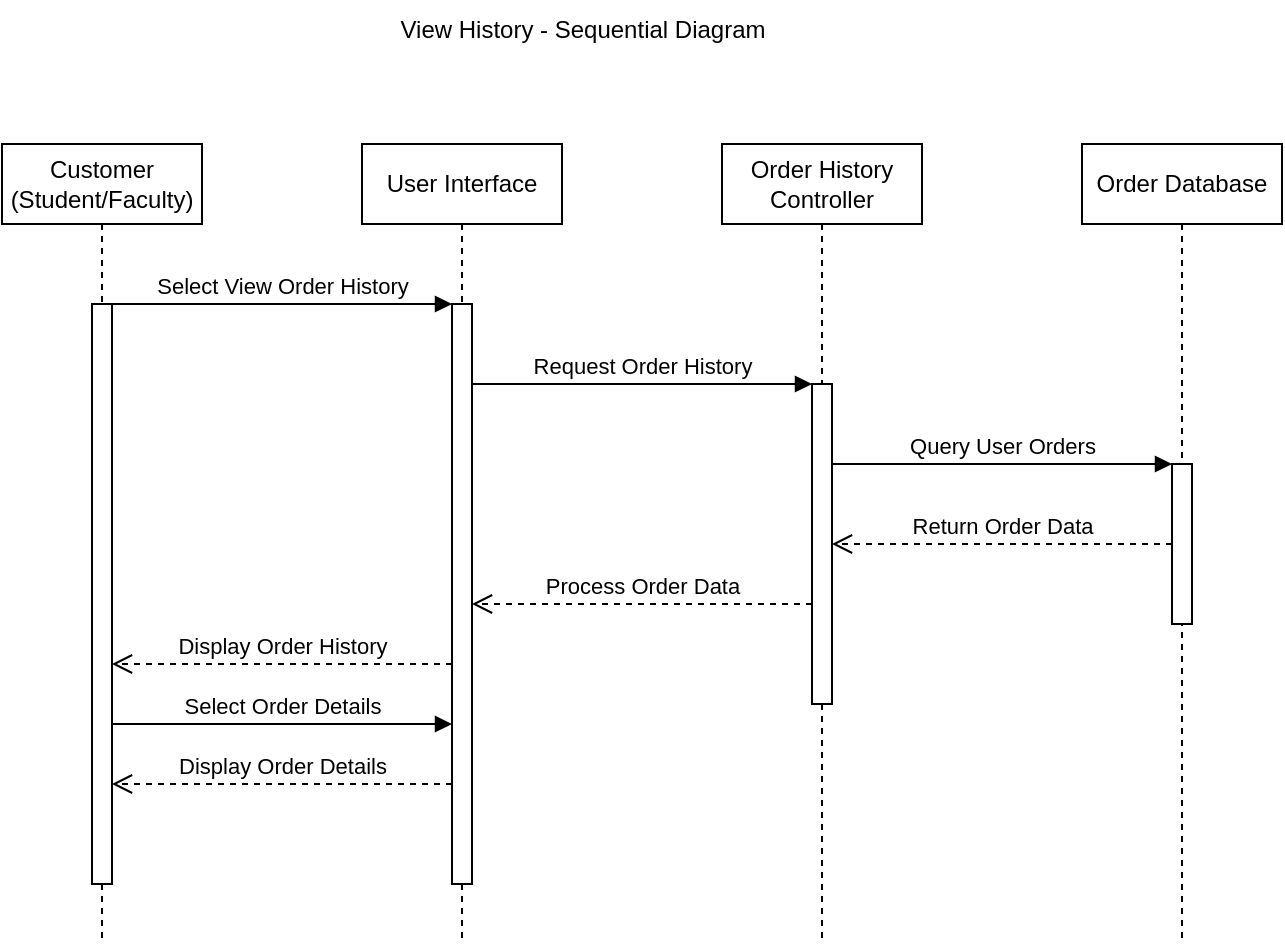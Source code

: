 <mxfile version="27.0.2">
  <diagram id="view_order_history" name="View Order History Sequence">
    <mxGraphModel dx="786" dy="516" grid="1" gridSize="10" guides="1" tooltips="1" connect="1" arrows="1" fold="1" page="1" pageScale="1" pageWidth="850" pageHeight="1100" math="0" shadow="0">
      <root>
        <mxCell id="0" />
        <mxCell id="1" parent="0" />
        <mxCell id="2" value="Customer&#xa;(Student/Faculty)" style="shape=umlLifeline;perimeter=lifelinePerimeter;whiteSpace=wrap;html=1;container=1;collapsible=0;recursiveResize=0;outlineConnect=0;" parent="1" vertex="1">
          <mxGeometry x="120" y="80" width="100" height="400" as="geometry" />
        </mxCell>
        <mxCell id="3" value="" style="html=1;points=[];perimeter=orthogonalPerimeter;" parent="2" vertex="1">
          <mxGeometry x="45" y="80" width="10" height="290" as="geometry" />
        </mxCell>
        <mxCell id="4" value="User Interface" style="shape=umlLifeline;perimeter=lifelinePerimeter;whiteSpace=wrap;html=1;container=1;collapsible=0;recursiveResize=0;outlineConnect=0;" parent="1" vertex="1">
          <mxGeometry x="300" y="80" width="100" height="400" as="geometry" />
        </mxCell>
        <mxCell id="5" value="" style="html=1;points=[];perimeter=orthogonalPerimeter;" parent="4" vertex="1">
          <mxGeometry x="45" y="80" width="10" height="290" as="geometry" />
        </mxCell>
        <mxCell id="6" value="Order History&#xa;Controller" style="shape=umlLifeline;perimeter=lifelinePerimeter;whiteSpace=wrap;html=1;container=1;collapsible=0;recursiveResize=0;outlineConnect=0;" parent="1" vertex="1">
          <mxGeometry x="480" y="80" width="100" height="400" as="geometry" />
        </mxCell>
        <mxCell id="7" value="" style="html=1;points=[];perimeter=orthogonalPerimeter;" parent="6" vertex="1">
          <mxGeometry x="45" y="120" width="10" height="160" as="geometry" />
        </mxCell>
        <mxCell id="8" value="Order Database" style="shape=umlLifeline;perimeter=lifelinePerimeter;whiteSpace=wrap;html=1;container=1;collapsible=0;recursiveResize=0;outlineConnect=0;" parent="1" vertex="1">
          <mxGeometry x="660" y="80" width="100" height="400" as="geometry" />
        </mxCell>
        <mxCell id="9" value="" style="html=1;points=[];perimeter=orthogonalPerimeter;" parent="8" vertex="1">
          <mxGeometry x="45" y="160" width="10" height="80" as="geometry" />
        </mxCell>
        <mxCell id="12" value="Select View Order History" style="html=1;verticalAlign=bottom;endArrow=block;entryX=0;entryY=0;" parent="1" source="3" target="5" edge="1">
          <mxGeometry relative="1" as="geometry">
            <mxPoint x="230" y="160" as="sourcePoint" />
          </mxGeometry>
        </mxCell>
        <mxCell id="13" value="Request Order History" style="html=1;verticalAlign=bottom;endArrow=block;" parent="1" edge="1">
          <mxGeometry relative="1" as="geometry">
            <mxPoint x="355" y="200" as="sourcePoint" />
            <mxPoint x="525" y="200" as="targetPoint" />
          </mxGeometry>
        </mxCell>
        <mxCell id="14" value="Query User Orders" style="html=1;verticalAlign=bottom;endArrow=block;entryX=0;entryY=0;" parent="1" edge="1">
          <mxGeometry relative="1" as="geometry">
            <mxPoint x="535" y="240" as="sourcePoint" />
            <mxPoint x="705" y="240" as="targetPoint" />
          </mxGeometry>
        </mxCell>
        <mxCell id="16" value="Return Order Data" style="html=1;verticalAlign=bottom;endArrow=open;dashed=1;endSize=8;" parent="1" edge="1">
          <mxGeometry relative="1" as="geometry">
            <mxPoint x="535" y="280" as="targetPoint" />
            <mxPoint x="705" y="280" as="sourcePoint" />
          </mxGeometry>
        </mxCell>
        <mxCell id="17" value="Process Order Data" style="html=1;verticalAlign=bottom;endArrow=open;dashed=1;endSize=8;exitX=0;exitY=0.95;" parent="1" edge="1">
          <mxGeometry relative="1" as="geometry">
            <mxPoint x="355" y="310" as="targetPoint" />
            <mxPoint x="525" y="310" as="sourcePoint" />
          </mxGeometry>
        </mxCell>
        <mxCell id="18" value="Display Order History" style="html=1;verticalAlign=bottom;endArrow=open;dashed=1;endSize=8;exitX=0;exitY=0.95;" parent="1" edge="1">
          <mxGeometry relative="1" as="geometry">
            <mxPoint x="175" y="340" as="targetPoint" />
            <mxPoint x="345" y="340" as="sourcePoint" />
          </mxGeometry>
        </mxCell>
        <mxCell id="30" value="Select Order Details" style="html=1;verticalAlign=bottom;endArrow=block;" parent="1" edge="1">
          <mxGeometry relative="1" as="geometry">
            <mxPoint x="175" y="370" as="sourcePoint" />
            <mxPoint x="345" y="370" as="targetPoint" />
          </mxGeometry>
        </mxCell>
        <mxCell id="31" value="Display Order Details" style="html=1;verticalAlign=bottom;endArrow=open;dashed=1;endSize=8;" parent="1" edge="1">
          <mxGeometry relative="1" as="geometry">
            <mxPoint x="175" y="400" as="targetPoint" />
            <mxPoint x="345" y="400" as="sourcePoint" />
          </mxGeometry>
        </mxCell>
        <mxCell id="z91fOj0nOehCx3u8THpk-31" value="View History - Sequential Diagram" style="text;html=1;align=center;verticalAlign=middle;resizable=0;points=[];autosize=1;strokeColor=none;fillColor=none;" vertex="1" parent="1">
          <mxGeometry x="305" y="8" width="210" height="30" as="geometry" />
        </mxCell>
      </root>
    </mxGraphModel>
  </diagram>
</mxfile>
